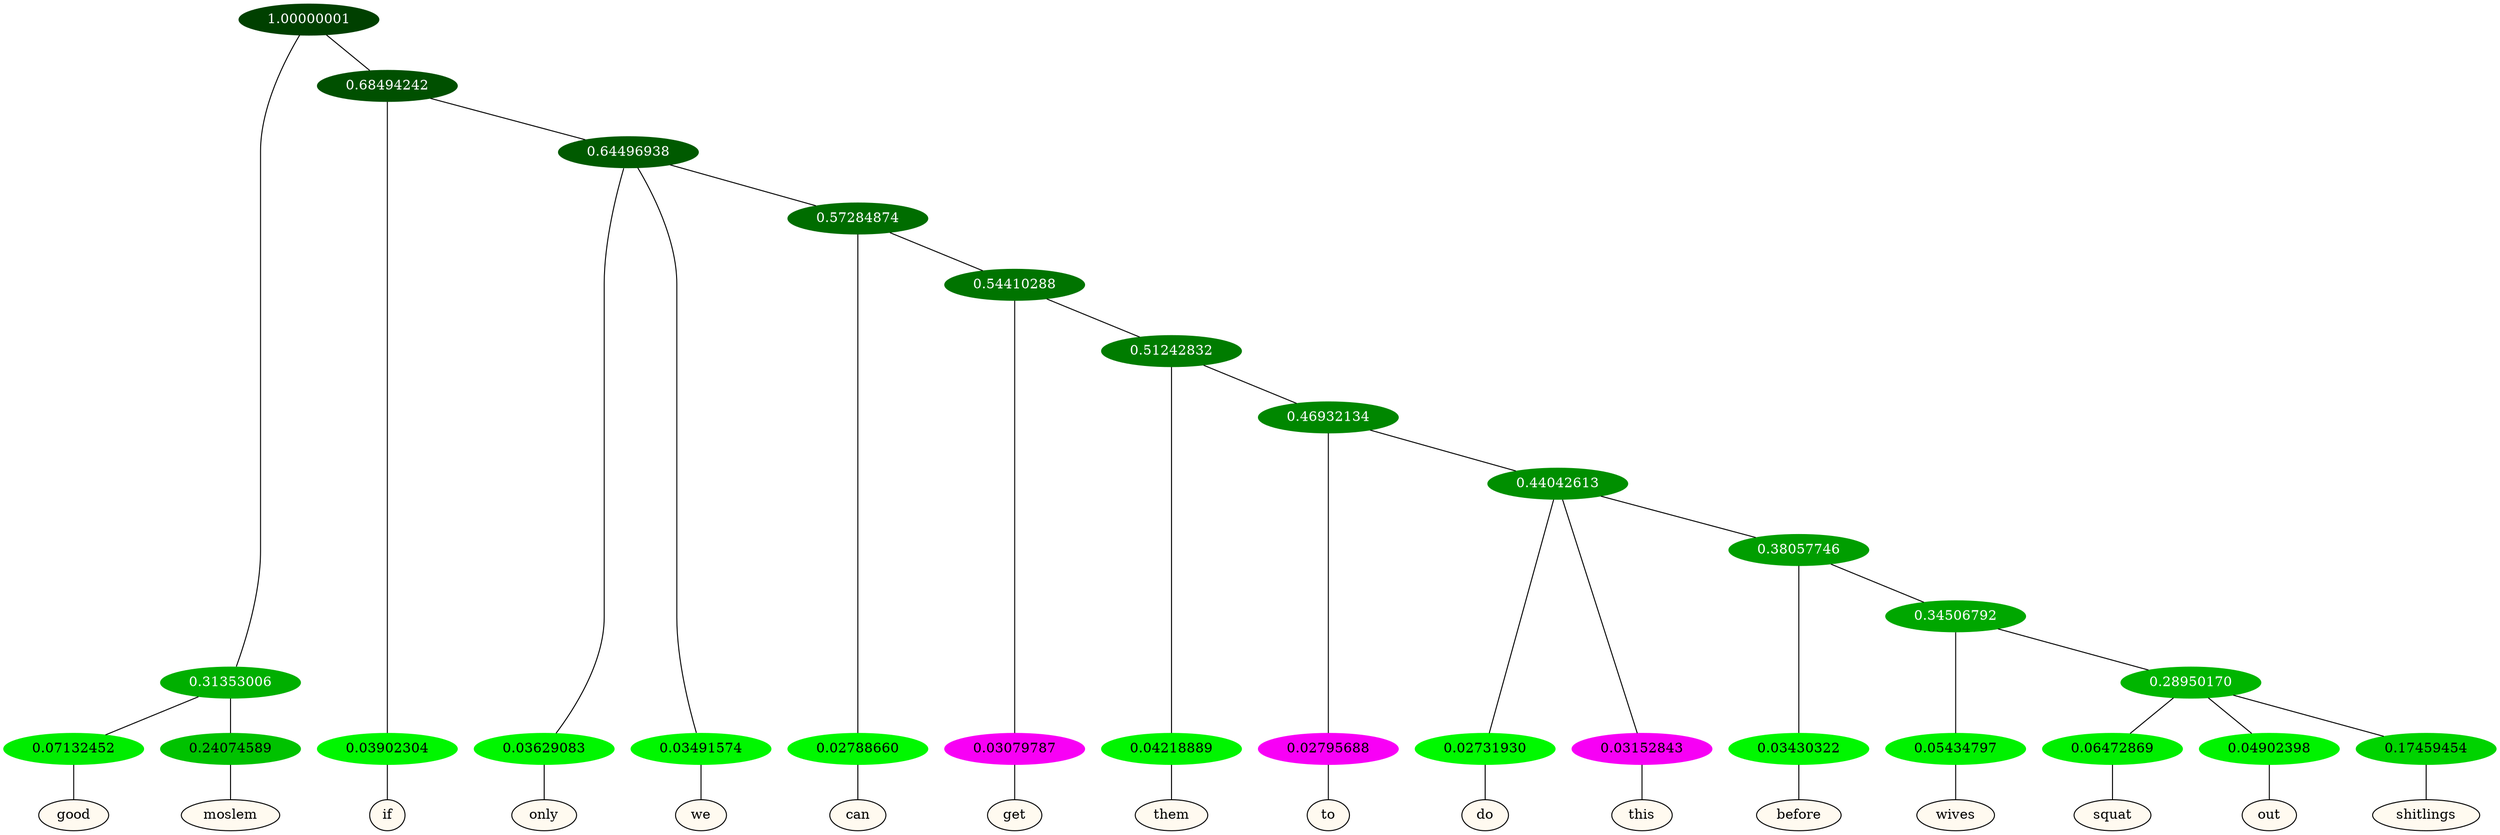 graph {
	node [format=png height=0.15 nodesep=0.001 ordering=out overlap=prism overlap_scaling=0.01 ranksep=0.001 ratio=0.2 style=filled width=0.15]
	{
		rank=same
		a_w_3 [label=good color=black fillcolor=floralwhite style="filled,solid"]
		a_w_4 [label=moslem color=black fillcolor=floralwhite style="filled,solid"]
		a_w_5 [label=if color=black fillcolor=floralwhite style="filled,solid"]
		a_w_7 [label=only color=black fillcolor=floralwhite style="filled,solid"]
		a_w_8 [label=we color=black fillcolor=floralwhite style="filled,solid"]
		a_w_10 [label=can color=black fillcolor=floralwhite style="filled,solid"]
		a_w_12 [label=get color=black fillcolor=floralwhite style="filled,solid"]
		a_w_14 [label=them color=black fillcolor=floralwhite style="filled,solid"]
		a_w_16 [label=to color=black fillcolor=floralwhite style="filled,solid"]
		a_w_18 [label=do color=black fillcolor=floralwhite style="filled,solid"]
		a_w_19 [label=this color=black fillcolor=floralwhite style="filled,solid"]
		a_w_21 [label=before color=black fillcolor=floralwhite style="filled,solid"]
		a_w_23 [label=wives color=black fillcolor=floralwhite style="filled,solid"]
		a_w_25 [label=squat color=black fillcolor=floralwhite style="filled,solid"]
		a_w_26 [label=out color=black fillcolor=floralwhite style="filled,solid"]
		a_w_27 [label=shitlings color=black fillcolor=floralwhite style="filled,solid"]
	}
	a_n_3 -- a_w_3
	a_n_4 -- a_w_4
	a_n_5 -- a_w_5
	a_n_7 -- a_w_7
	a_n_8 -- a_w_8
	a_n_10 -- a_w_10
	a_n_12 -- a_w_12
	a_n_14 -- a_w_14
	a_n_16 -- a_w_16
	a_n_18 -- a_w_18
	a_n_19 -- a_w_19
	a_n_21 -- a_w_21
	a_n_23 -- a_w_23
	a_n_25 -- a_w_25
	a_n_26 -- a_w_26
	a_n_27 -- a_w_27
	{
		rank=same
		a_n_3 [label=0.07132452 color="0.334 1.000 0.929" fontcolor=black]
		a_n_4 [label=0.24074589 color="0.334 1.000 0.759" fontcolor=black]
		a_n_5 [label=0.03902304 color="0.334 1.000 0.961" fontcolor=black]
		a_n_7 [label=0.03629083 color="0.334 1.000 0.964" fontcolor=black]
		a_n_8 [label=0.03491574 color="0.334 1.000 0.965" fontcolor=black]
		a_n_10 [label=0.02788660 color="0.334 1.000 0.972" fontcolor=black]
		a_n_12 [label=0.03079787 color="0.835 1.000 0.969" fontcolor=black]
		a_n_14 [label=0.04218889 color="0.334 1.000 0.958" fontcolor=black]
		a_n_16 [label=0.02795688 color="0.835 1.000 0.972" fontcolor=black]
		a_n_18 [label=0.02731930 color="0.334 1.000 0.973" fontcolor=black]
		a_n_19 [label=0.03152843 color="0.835 1.000 0.968" fontcolor=black]
		a_n_21 [label=0.03430322 color="0.334 1.000 0.966" fontcolor=black]
		a_n_23 [label=0.05434797 color="0.334 1.000 0.946" fontcolor=black]
		a_n_25 [label=0.06472869 color="0.334 1.000 0.935" fontcolor=black]
		a_n_26 [label=0.04902398 color="0.334 1.000 0.951" fontcolor=black]
		a_n_27 [label=0.17459454 color="0.334 1.000 0.825" fontcolor=black]
	}
	a_n_0 [label=1.00000001 color="0.334 1.000 0.250" fontcolor=grey99]
	a_n_1 [label=0.31353006 color="0.334 1.000 0.686" fontcolor=grey99]
	a_n_0 -- a_n_1
	a_n_2 [label=0.68494242 color="0.334 1.000 0.315" fontcolor=grey99]
	a_n_0 -- a_n_2
	a_n_1 -- a_n_3
	a_n_1 -- a_n_4
	a_n_2 -- a_n_5
	a_n_6 [label=0.64496938 color="0.334 1.000 0.355" fontcolor=grey99]
	a_n_2 -- a_n_6
	a_n_6 -- a_n_7
	a_n_6 -- a_n_8
	a_n_9 [label=0.57284874 color="0.334 1.000 0.427" fontcolor=grey99]
	a_n_6 -- a_n_9
	a_n_9 -- a_n_10
	a_n_11 [label=0.54410288 color="0.334 1.000 0.456" fontcolor=grey99]
	a_n_9 -- a_n_11
	a_n_11 -- a_n_12
	a_n_13 [label=0.51242832 color="0.334 1.000 0.488" fontcolor=grey99]
	a_n_11 -- a_n_13
	a_n_13 -- a_n_14
	a_n_15 [label=0.46932134 color="0.334 1.000 0.531" fontcolor=grey99]
	a_n_13 -- a_n_15
	a_n_15 -- a_n_16
	a_n_17 [label=0.44042613 color="0.334 1.000 0.560" fontcolor=grey99]
	a_n_15 -- a_n_17
	a_n_17 -- a_n_18
	a_n_17 -- a_n_19
	a_n_20 [label=0.38057746 color="0.334 1.000 0.619" fontcolor=grey99]
	a_n_17 -- a_n_20
	a_n_20 -- a_n_21
	a_n_22 [label=0.34506792 color="0.334 1.000 0.655" fontcolor=grey99]
	a_n_20 -- a_n_22
	a_n_22 -- a_n_23
	a_n_24 [label=0.28950170 color="0.334 1.000 0.710" fontcolor=grey99]
	a_n_22 -- a_n_24
	a_n_24 -- a_n_25
	a_n_24 -- a_n_26
	a_n_24 -- a_n_27
}
